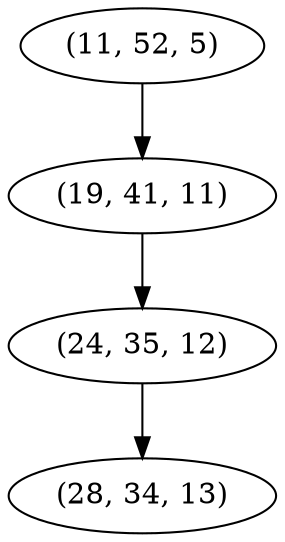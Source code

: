 digraph tree {
    "(11, 52, 5)";
    "(19, 41, 11)";
    "(24, 35, 12)";
    "(28, 34, 13)";
    "(11, 52, 5)" -> "(19, 41, 11)";
    "(19, 41, 11)" -> "(24, 35, 12)";
    "(24, 35, 12)" -> "(28, 34, 13)";
}
